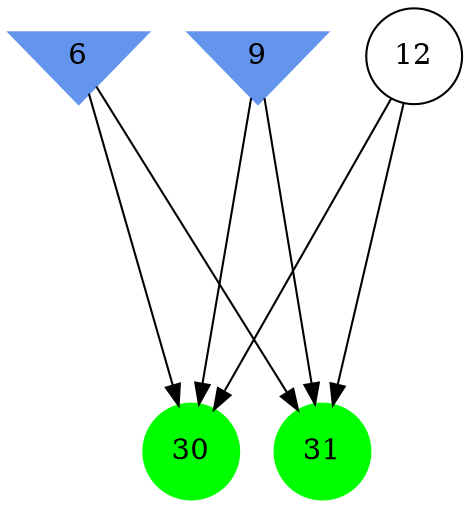 digraph brain {
	ranksep=2.0;
	6 [shape=invtriangle,style=filled,color=cornflowerblue];
	9 [shape=invtriangle,style=filled,color=cornflowerblue];
	12 [shape=circle,color=black];
	30 [shape=circle,style=filled,color=green];
	31 [shape=circle,style=filled,color=green];
	6	->	31;
	6	->	30;
	9	->	31;
	9	->	30;
	12	->	31;
	12	->	30;
	{ rank=same; 6; 9; }
	{ rank=same; 12; }
	{ rank=same; 30; 31; }
}
